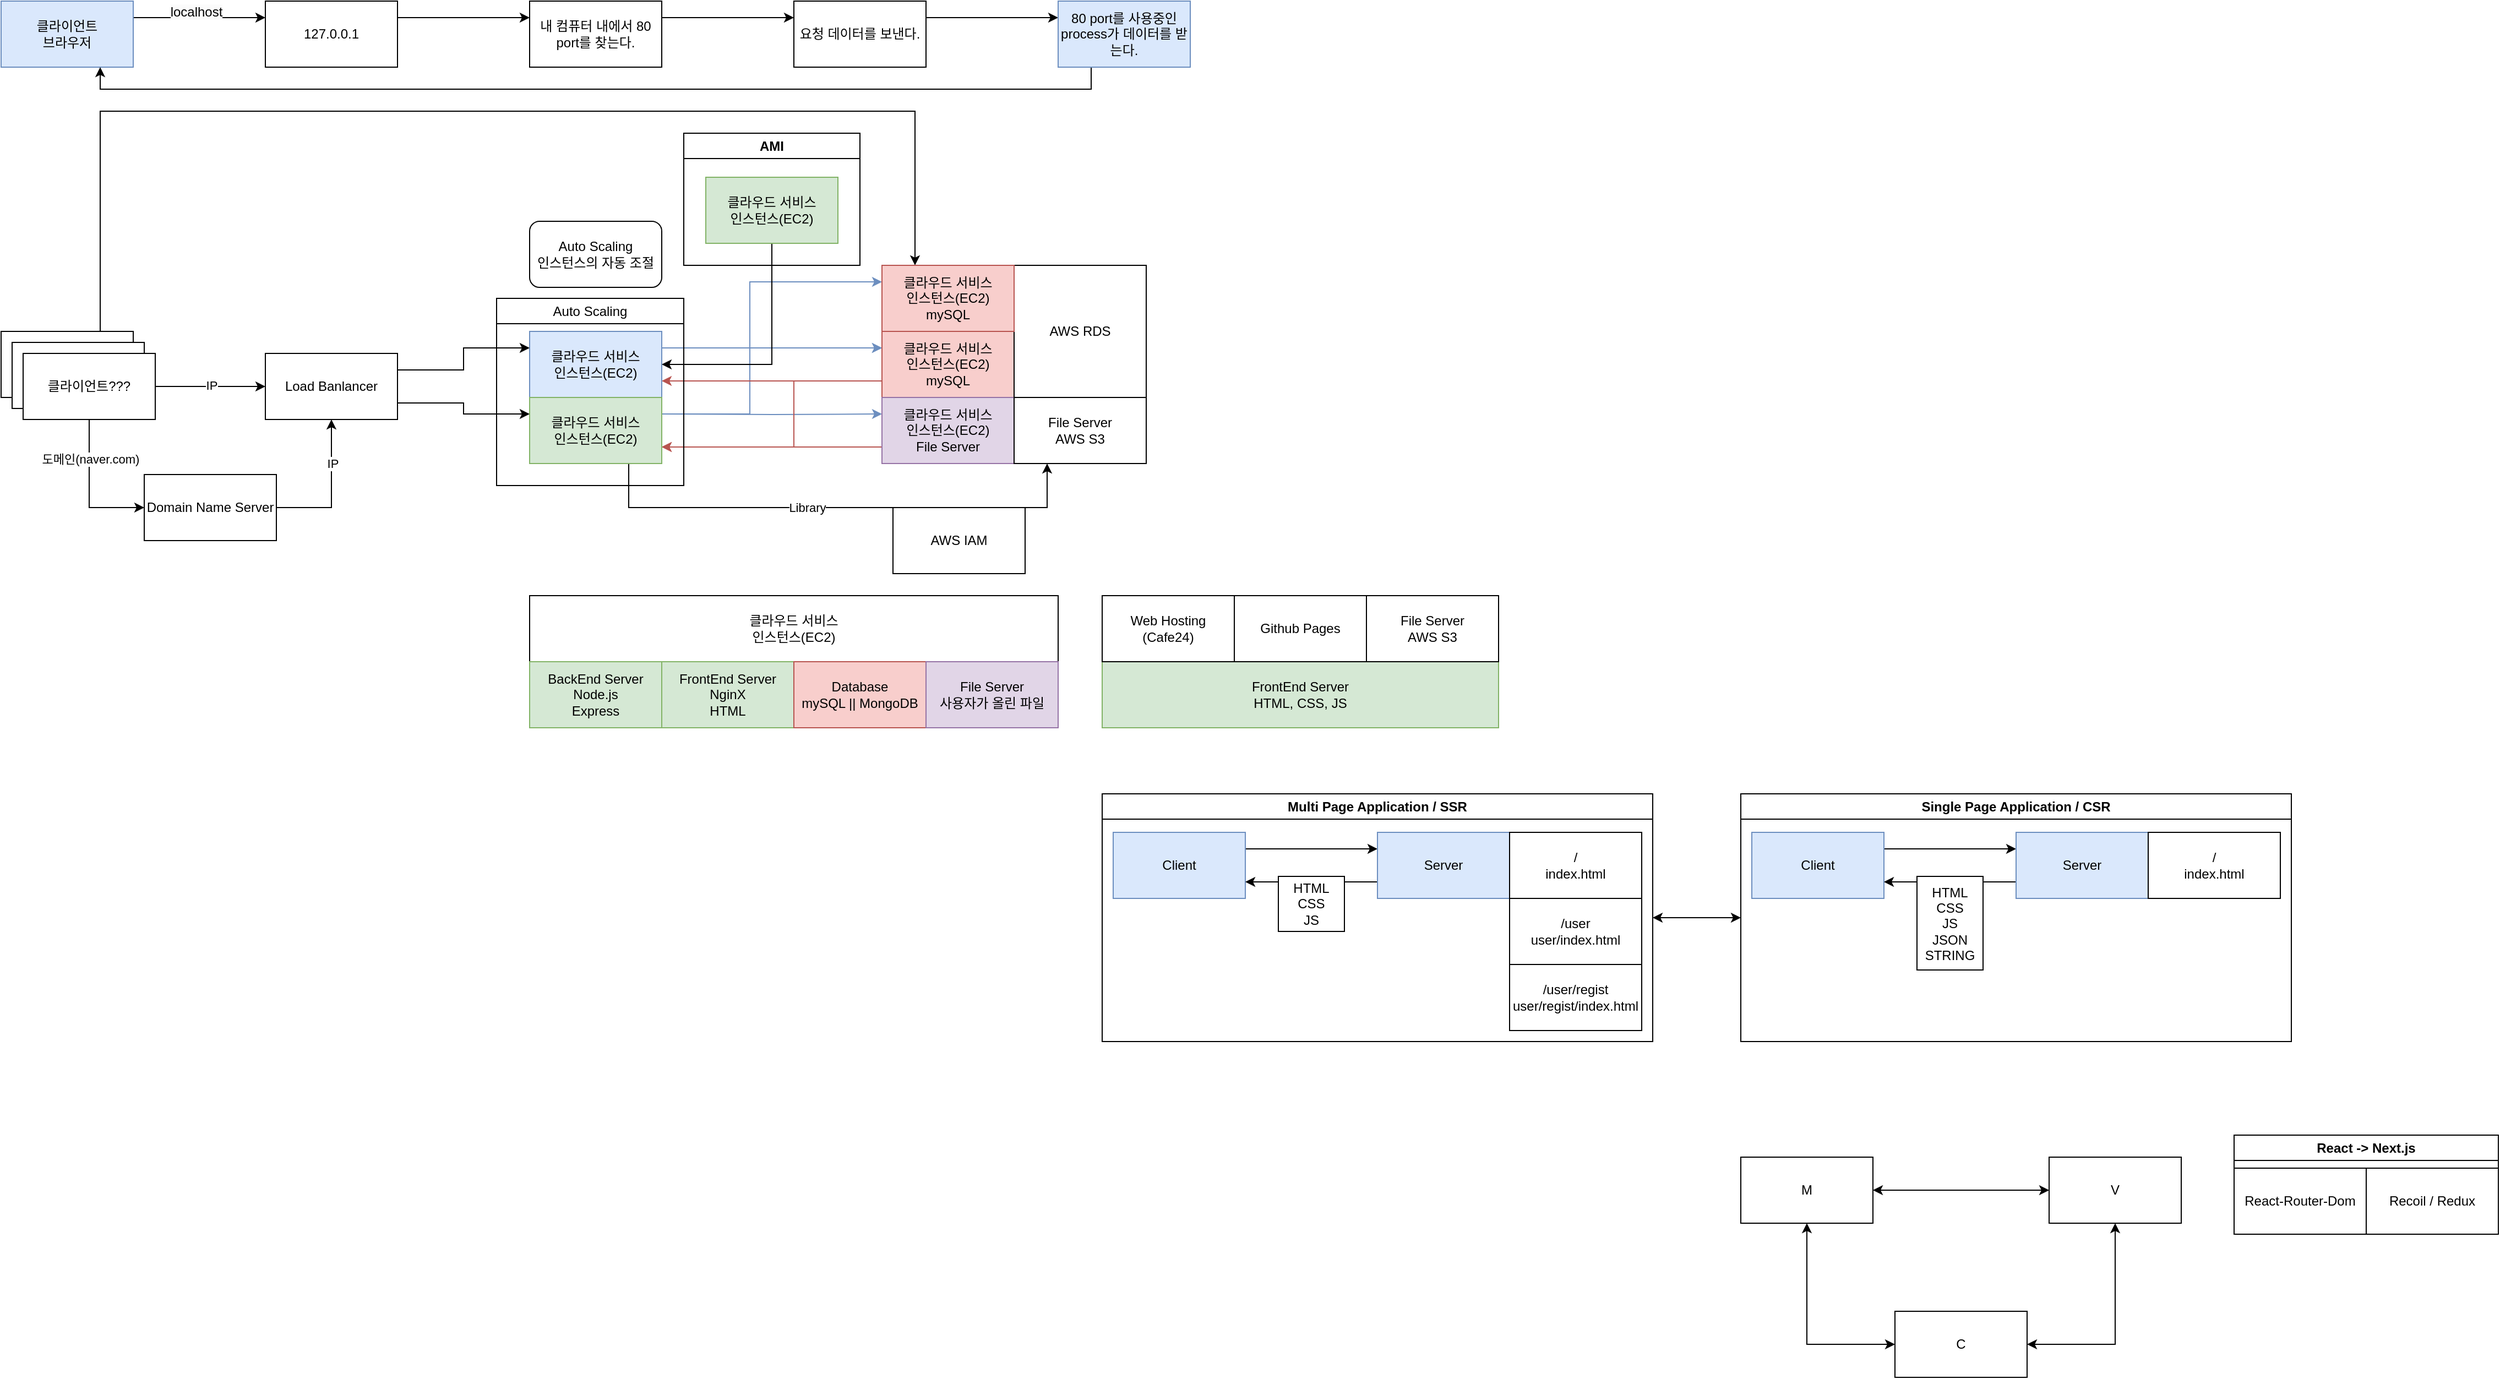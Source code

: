 <mxfile version="24.5.3" type="device">
  <diagram name="페이지-1" id="IzrHYI5sSQail3mEcHFB">
    <mxGraphModel dx="683" dy="355" grid="1" gridSize="10" guides="1" tooltips="1" connect="1" arrows="1" fold="1" page="1" pageScale="1" pageWidth="827" pageHeight="1169" math="0" shadow="0">
      <root>
        <mxCell id="0" />
        <mxCell id="1" parent="0" />
        <mxCell id="Rycm1ArM-xXLczLpoNVL-3" style="edgeStyle=orthogonalEdgeStyle;rounded=0;orthogonalLoop=1;jettySize=auto;html=1;exitX=1;exitY=0.25;exitDx=0;exitDy=0;entryX=0;entryY=0.25;entryDx=0;entryDy=0;" parent="1" source="Rycm1ArM-xXLczLpoNVL-1" target="Rycm1ArM-xXLczLpoNVL-2" edge="1">
          <mxGeometry relative="1" as="geometry" />
        </mxCell>
        <mxCell id="Rycm1ArM-xXLczLpoNVL-4" value="&lt;span style=&quot;font-size: 12px; text-wrap: wrap; background-color: rgb(251, 251, 251);&quot;&gt;l&lt;/span&gt;&lt;span style=&quot;background-color: rgb(251, 251, 251); font-size: 12px; text-wrap: wrap;&quot;&gt;ocalhost&lt;/span&gt;" style="edgeLabel;html=1;align=center;verticalAlign=middle;resizable=0;points=[];" parent="Rycm1ArM-xXLczLpoNVL-3" vertex="1" connectable="0">
          <mxGeometry x="-0.133" relative="1" as="geometry">
            <mxPoint x="5" y="-5" as="offset" />
          </mxGeometry>
        </mxCell>
        <mxCell id="Rycm1ArM-xXLczLpoNVL-1" value="&lt;div&gt;클라이언트&lt;/div&gt;브라우저" style="rounded=0;whiteSpace=wrap;html=1;fillColor=#dae8fc;strokeColor=#6c8ebf;" parent="1" vertex="1">
          <mxGeometry x="40" y="40" width="120" height="60" as="geometry" />
        </mxCell>
        <mxCell id="Rycm1ArM-xXLczLpoNVL-6" style="edgeStyle=orthogonalEdgeStyle;rounded=0;orthogonalLoop=1;jettySize=auto;html=1;exitX=1;exitY=0.25;exitDx=0;exitDy=0;entryX=0;entryY=0.25;entryDx=0;entryDy=0;" parent="1" source="Rycm1ArM-xXLczLpoNVL-2" target="Rycm1ArM-xXLczLpoNVL-5" edge="1">
          <mxGeometry relative="1" as="geometry" />
        </mxCell>
        <mxCell id="Rycm1ArM-xXLczLpoNVL-2" value="127.0.0.1" style="rounded=0;whiteSpace=wrap;html=1;" parent="1" vertex="1">
          <mxGeometry x="280" y="40" width="120" height="60" as="geometry" />
        </mxCell>
        <mxCell id="Rycm1ArM-xXLczLpoNVL-8" style="edgeStyle=orthogonalEdgeStyle;rounded=0;orthogonalLoop=1;jettySize=auto;html=1;exitX=1;exitY=0.25;exitDx=0;exitDy=0;entryX=0;entryY=0.25;entryDx=0;entryDy=0;" parent="1" source="Rycm1ArM-xXLczLpoNVL-5" target="Rycm1ArM-xXLczLpoNVL-7" edge="1">
          <mxGeometry relative="1" as="geometry" />
        </mxCell>
        <mxCell id="Rycm1ArM-xXLczLpoNVL-5" value="내 컴퓨터 내에서 80 port를 찾는다." style="rounded=0;whiteSpace=wrap;html=1;" parent="1" vertex="1">
          <mxGeometry x="520" y="40" width="120" height="60" as="geometry" />
        </mxCell>
        <mxCell id="Rycm1ArM-xXLczLpoNVL-10" style="edgeStyle=orthogonalEdgeStyle;rounded=0;orthogonalLoop=1;jettySize=auto;html=1;exitX=1;exitY=0.25;exitDx=0;exitDy=0;entryX=0;entryY=0.25;entryDx=0;entryDy=0;" parent="1" source="Rycm1ArM-xXLczLpoNVL-7" target="Rycm1ArM-xXLczLpoNVL-9" edge="1">
          <mxGeometry relative="1" as="geometry" />
        </mxCell>
        <mxCell id="Rycm1ArM-xXLczLpoNVL-7" value="요청 데이터를 보낸다." style="rounded=0;whiteSpace=wrap;html=1;" parent="1" vertex="1">
          <mxGeometry x="760" y="40" width="120" height="60" as="geometry" />
        </mxCell>
        <mxCell id="Rycm1ArM-xXLczLpoNVL-11" style="edgeStyle=orthogonalEdgeStyle;rounded=0;orthogonalLoop=1;jettySize=auto;html=1;exitX=0.25;exitY=1;exitDx=0;exitDy=0;entryX=0.75;entryY=1;entryDx=0;entryDy=0;" parent="1" source="Rycm1ArM-xXLczLpoNVL-9" target="Rycm1ArM-xXLczLpoNVL-1" edge="1">
          <mxGeometry relative="1" as="geometry" />
        </mxCell>
        <mxCell id="Rycm1ArM-xXLczLpoNVL-9" value="80 port를 사용중인 process가 데이터를 받는다." style="rounded=0;whiteSpace=wrap;html=1;fillColor=#dae8fc;strokeColor=#6c8ebf;" parent="1" vertex="1">
          <mxGeometry x="1000" y="40" width="120" height="60" as="geometry" />
        </mxCell>
        <mxCell id="Rycm1ArM-xXLczLpoNVL-156" style="edgeStyle=orthogonalEdgeStyle;rounded=0;orthogonalLoop=1;jettySize=auto;html=1;exitX=0.75;exitY=0;exitDx=0;exitDy=0;entryX=0.25;entryY=0;entryDx=0;entryDy=0;" parent="1" source="Rycm1ArM-xXLczLpoNVL-12" target="Rycm1ArM-xXLczLpoNVL-153" edge="1">
          <mxGeometry relative="1" as="geometry">
            <Array as="points">
              <mxPoint x="130" y="140" />
              <mxPoint x="870" y="140" />
            </Array>
          </mxGeometry>
        </mxCell>
        <mxCell id="Rycm1ArM-xXLczLpoNVL-12" value="&lt;div&gt;클라이언트???&lt;/div&gt;" style="rounded=0;whiteSpace=wrap;html=1;" parent="1" vertex="1">
          <mxGeometry x="40" y="340" width="120" height="60" as="geometry" />
        </mxCell>
        <mxCell id="Rycm1ArM-xXLczLpoNVL-114" style="edgeStyle=orthogonalEdgeStyle;rounded=0;orthogonalLoop=1;jettySize=auto;html=1;exitX=1;exitY=0.25;exitDx=0;exitDy=0;entryX=0;entryY=0.25;entryDx=0;entryDy=0;fillColor=#dae8fc;strokeColor=#6c8ebf;" parent="1" source="Rycm1ArM-xXLczLpoNVL-14" target="Rycm1ArM-xXLczLpoNVL-112" edge="1">
          <mxGeometry relative="1" as="geometry" />
        </mxCell>
        <mxCell id="Rycm1ArM-xXLczLpoNVL-154" style="edgeStyle=orthogonalEdgeStyle;rounded=0;orthogonalLoop=1;jettySize=auto;html=1;exitX=1;exitY=0.25;exitDx=0;exitDy=0;entryX=0;entryY=0.25;entryDx=0;entryDy=0;fillColor=#dae8fc;strokeColor=#6c8ebf;" parent="1" source="Rycm1ArM-xXLczLpoNVL-14" target="Rycm1ArM-xXLczLpoNVL-153" edge="1">
          <mxGeometry relative="1" as="geometry">
            <Array as="points">
              <mxPoint x="720" y="355" />
              <mxPoint x="720" y="295" />
            </Array>
          </mxGeometry>
        </mxCell>
        <mxCell id="Rycm1ArM-xXLczLpoNVL-14" value="클라우드 서비스&lt;div&gt;인스턴스(EC2)&lt;/div&gt;" style="rounded=0;whiteSpace=wrap;html=1;fillColor=#dae8fc;strokeColor=#6c8ebf;" parent="1" vertex="1">
          <mxGeometry x="520" y="340" width="120" height="60" as="geometry" />
        </mxCell>
        <mxCell id="Rycm1ArM-xXLczLpoNVL-91" value="Auto Scaling&lt;div&gt;인스턴스의 자동 조절&lt;/div&gt;" style="rounded=1;whiteSpace=wrap;html=1;" parent="1" vertex="1">
          <mxGeometry x="520" y="240" width="120" height="60" as="geometry" />
        </mxCell>
        <mxCell id="Rycm1ArM-xXLczLpoNVL-92" value="&lt;div&gt;클라이언트???&lt;/div&gt;" style="rounded=0;whiteSpace=wrap;html=1;" parent="1" vertex="1">
          <mxGeometry x="50" y="350" width="120" height="60" as="geometry" />
        </mxCell>
        <mxCell id="Rycm1ArM-xXLczLpoNVL-132" style="edgeStyle=orthogonalEdgeStyle;rounded=0;orthogonalLoop=1;jettySize=auto;html=1;exitX=1;exitY=0.5;exitDx=0;exitDy=0;entryX=0;entryY=0.5;entryDx=0;entryDy=0;" parent="1" source="Rycm1ArM-xXLczLpoNVL-93" target="Rycm1ArM-xXLczLpoNVL-131" edge="1">
          <mxGeometry relative="1" as="geometry" />
        </mxCell>
        <mxCell id="Rycm1ArM-xXLczLpoNVL-143" value="IP" style="edgeLabel;html=1;align=center;verticalAlign=middle;resizable=0;points=[];" parent="Rycm1ArM-xXLczLpoNVL-132" vertex="1" connectable="0">
          <mxGeometry x="0.007" y="1" relative="1" as="geometry">
            <mxPoint as="offset" />
          </mxGeometry>
        </mxCell>
        <mxCell id="Rycm1ArM-xXLczLpoNVL-141" style="edgeStyle=orthogonalEdgeStyle;rounded=0;orthogonalLoop=1;jettySize=auto;html=1;exitX=0.5;exitY=1;exitDx=0;exitDy=0;entryX=0;entryY=0.5;entryDx=0;entryDy=0;" parent="1" source="Rycm1ArM-xXLczLpoNVL-93" target="Rycm1ArM-xXLczLpoNVL-140" edge="1">
          <mxGeometry relative="1" as="geometry" />
        </mxCell>
        <mxCell id="Rycm1ArM-xXLczLpoNVL-144" value="도메인(naver.com)" style="edgeLabel;html=1;align=center;verticalAlign=middle;resizable=0;points=[];" parent="Rycm1ArM-xXLczLpoNVL-141" vertex="1" connectable="0">
          <mxGeometry x="-0.454" y="1" relative="1" as="geometry">
            <mxPoint as="offset" />
          </mxGeometry>
        </mxCell>
        <mxCell id="Rycm1ArM-xXLczLpoNVL-93" value="&lt;div&gt;클라이언트???&lt;/div&gt;" style="rounded=0;whiteSpace=wrap;html=1;" parent="1" vertex="1">
          <mxGeometry x="60" y="360" width="120" height="60" as="geometry" />
        </mxCell>
        <mxCell id="Rycm1ArM-xXLczLpoNVL-105" value="클라우드 서비스&lt;div&gt;인스턴스(EC2)&lt;/div&gt;" style="rounded=0;whiteSpace=wrap;html=1;" parent="1" vertex="1">
          <mxGeometry x="520" y="580" width="480" height="60" as="geometry" />
        </mxCell>
        <mxCell id="Rycm1ArM-xXLczLpoNVL-106" value="&lt;div&gt;BackEnd Server&lt;/div&gt;Node.js&lt;div&gt;Express&lt;/div&gt;" style="rounded=0;whiteSpace=wrap;html=1;fillColor=#d5e8d4;strokeColor=#82b366;" parent="1" vertex="1">
          <mxGeometry x="520" y="640" width="120" height="60" as="geometry" />
        </mxCell>
        <mxCell id="Rycm1ArM-xXLczLpoNVL-107" value="&lt;div&gt;FrontEnd Server&lt;/div&gt;NginX&lt;div&gt;HTML&lt;/div&gt;" style="rounded=0;whiteSpace=wrap;html=1;fillColor=#d5e8d4;strokeColor=#82b366;" parent="1" vertex="1">
          <mxGeometry x="640" y="640" width="120" height="60" as="geometry" />
        </mxCell>
        <mxCell id="Rycm1ArM-xXLczLpoNVL-108" value="Database&lt;div&gt;mySQL || MongoDB&lt;/div&gt;" style="rounded=0;whiteSpace=wrap;html=1;fillColor=#f8cecc;strokeColor=#b85450;" parent="1" vertex="1">
          <mxGeometry x="760" y="640" width="120" height="60" as="geometry" />
        </mxCell>
        <mxCell id="Rycm1ArM-xXLczLpoNVL-109" value="&lt;div&gt;File Server&lt;/div&gt;사용자가 올린 파일" style="rounded=0;whiteSpace=wrap;html=1;fillColor=#e1d5e7;strokeColor=#9673a6;" parent="1" vertex="1">
          <mxGeometry x="880" y="640" width="120" height="60" as="geometry" />
        </mxCell>
        <mxCell id="Rycm1ArM-xXLczLpoNVL-115" style="edgeStyle=orthogonalEdgeStyle;rounded=0;orthogonalLoop=1;jettySize=auto;html=1;exitX=1;exitY=0.25;exitDx=0;exitDy=0;entryX=0;entryY=0.25;entryDx=0;entryDy=0;fillColor=#dae8fc;strokeColor=#6c8ebf;" parent="1" target="Rycm1ArM-xXLczLpoNVL-112" edge="1">
          <mxGeometry relative="1" as="geometry">
            <mxPoint x="780" y="380" as="targetPoint" />
            <mxPoint x="640" y="415" as="sourcePoint" />
            <Array as="points">
              <mxPoint x="720" y="415" />
              <mxPoint x="720" y="355" />
            </Array>
          </mxGeometry>
        </mxCell>
        <mxCell id="Rycm1ArM-xXLczLpoNVL-118" style="edgeStyle=orthogonalEdgeStyle;rounded=0;orthogonalLoop=1;jettySize=auto;html=1;exitX=1;exitY=0.25;exitDx=0;exitDy=0;entryX=0;entryY=0.25;entryDx=0;entryDy=0;fillColor=#dae8fc;strokeColor=#6c8ebf;" parent="1" target="Rycm1ArM-xXLczLpoNVL-113" edge="1">
          <mxGeometry relative="1" as="geometry">
            <mxPoint x="640" y="415" as="sourcePoint" />
          </mxGeometry>
        </mxCell>
        <mxCell id="Rycm1ArM-xXLczLpoNVL-116" style="edgeStyle=orthogonalEdgeStyle;rounded=0;orthogonalLoop=1;jettySize=auto;html=1;exitX=0;exitY=0.75;exitDx=0;exitDy=0;entryX=1;entryY=0.75;entryDx=0;entryDy=0;fillColor=#f8cecc;strokeColor=#b85450;" parent="1" source="Rycm1ArM-xXLczLpoNVL-112" target="Rycm1ArM-xXLczLpoNVL-14" edge="1">
          <mxGeometry relative="1" as="geometry" />
        </mxCell>
        <mxCell id="Rycm1ArM-xXLczLpoNVL-120" style="edgeStyle=orthogonalEdgeStyle;rounded=0;orthogonalLoop=1;jettySize=auto;html=1;exitX=0;exitY=0.75;exitDx=0;exitDy=0;entryX=1;entryY=0.75;entryDx=0;entryDy=0;fillColor=#f8cecc;strokeColor=#b85450;" parent="1" source="Rycm1ArM-xXLczLpoNVL-112" edge="1">
          <mxGeometry relative="1" as="geometry">
            <mxPoint x="640" y="445" as="targetPoint" />
            <Array as="points">
              <mxPoint x="760" y="385" />
              <mxPoint x="760" y="445" />
            </Array>
          </mxGeometry>
        </mxCell>
        <mxCell id="Rycm1ArM-xXLczLpoNVL-112" value="클라우드 서비스&lt;div&gt;인스턴스(EC2)&lt;/div&gt;&lt;div&gt;mySQL&lt;/div&gt;" style="rounded=0;whiteSpace=wrap;html=1;fillColor=#f8cecc;strokeColor=#b85450;" parent="1" vertex="1">
          <mxGeometry x="840" y="340" width="120" height="60" as="geometry" />
        </mxCell>
        <mxCell id="Rycm1ArM-xXLczLpoNVL-117" style="edgeStyle=orthogonalEdgeStyle;rounded=0;orthogonalLoop=1;jettySize=auto;html=1;exitX=0;exitY=0.75;exitDx=0;exitDy=0;entryX=1;entryY=0.75;entryDx=0;entryDy=0;fillColor=#f8cecc;strokeColor=#b85450;" parent="1" source="Rycm1ArM-xXLczLpoNVL-113" edge="1">
          <mxGeometry relative="1" as="geometry">
            <mxPoint x="640" y="445" as="targetPoint" />
          </mxGeometry>
        </mxCell>
        <mxCell id="Rycm1ArM-xXLczLpoNVL-113" value="클라우드 서비스&lt;div&gt;인스턴스(EC2)&lt;/div&gt;&lt;div&gt;File Server&lt;/div&gt;" style="rounded=0;whiteSpace=wrap;html=1;fillColor=#e1d5e7;strokeColor=#9673a6;" parent="1" vertex="1">
          <mxGeometry x="840" y="400" width="120" height="60" as="geometry" />
        </mxCell>
        <mxCell id="Rycm1ArM-xXLczLpoNVL-122" style="edgeStyle=orthogonalEdgeStyle;rounded=0;orthogonalLoop=1;jettySize=auto;html=1;exitX=0.5;exitY=1;exitDx=0;exitDy=0;entryX=1;entryY=0.5;entryDx=0;entryDy=0;" parent="1" source="Rycm1ArM-xXLczLpoNVL-121" target="Rycm1ArM-xXLczLpoNVL-14" edge="1">
          <mxGeometry relative="1" as="geometry" />
        </mxCell>
        <mxCell id="Rycm1ArM-xXLczLpoNVL-150" style="edgeStyle=orthogonalEdgeStyle;rounded=0;orthogonalLoop=1;jettySize=auto;html=1;exitX=0.75;exitY=1;exitDx=0;exitDy=0;entryX=0.25;entryY=1;entryDx=0;entryDy=0;" parent="1" source="Rycm1ArM-xXLczLpoNVL-126" target="Rycm1ArM-xXLczLpoNVL-148" edge="1">
          <mxGeometry relative="1" as="geometry">
            <Array as="points">
              <mxPoint x="610" y="500" />
              <mxPoint x="990" y="500" />
            </Array>
          </mxGeometry>
        </mxCell>
        <mxCell id="Rycm1ArM-xXLczLpoNVL-151" value="Library" style="edgeLabel;html=1;align=center;verticalAlign=middle;resizable=0;points=[];" parent="Rycm1ArM-xXLczLpoNVL-150" vertex="1" connectable="0">
          <mxGeometry x="-0.122" relative="1" as="geometry">
            <mxPoint as="offset" />
          </mxGeometry>
        </mxCell>
        <mxCell id="Rycm1ArM-xXLczLpoNVL-126" value="클라우드 서비스&lt;div&gt;인스턴스(EC2)&lt;/div&gt;" style="rounded=0;whiteSpace=wrap;html=1;fillColor=#d5e8d4;strokeColor=#82b366;" parent="1" vertex="1">
          <mxGeometry x="520" y="400" width="120" height="60" as="geometry" />
        </mxCell>
        <mxCell id="Rycm1ArM-xXLczLpoNVL-133" style="edgeStyle=orthogonalEdgeStyle;rounded=0;orthogonalLoop=1;jettySize=auto;html=1;exitX=1;exitY=0.25;exitDx=0;exitDy=0;entryX=0;entryY=0.25;entryDx=0;entryDy=0;" parent="1" source="Rycm1ArM-xXLczLpoNVL-131" target="Rycm1ArM-xXLczLpoNVL-14" edge="1">
          <mxGeometry relative="1" as="geometry" />
        </mxCell>
        <mxCell id="Rycm1ArM-xXLczLpoNVL-134" style="edgeStyle=orthogonalEdgeStyle;rounded=0;orthogonalLoop=1;jettySize=auto;html=1;exitX=1;exitY=0.75;exitDx=0;exitDy=0;entryX=0;entryY=0.25;entryDx=0;entryDy=0;" parent="1" source="Rycm1ArM-xXLczLpoNVL-131" target="Rycm1ArM-xXLczLpoNVL-126" edge="1">
          <mxGeometry relative="1" as="geometry" />
        </mxCell>
        <mxCell id="Rycm1ArM-xXLczLpoNVL-131" value="Load Banlancer" style="rounded=0;whiteSpace=wrap;html=1;" parent="1" vertex="1">
          <mxGeometry x="280" y="360" width="120" height="60" as="geometry" />
        </mxCell>
        <mxCell id="Rycm1ArM-xXLczLpoNVL-135" value="AMI" style="swimlane;whiteSpace=wrap;html=1;" parent="1" vertex="1">
          <mxGeometry x="660" y="160" width="160" height="120" as="geometry" />
        </mxCell>
        <mxCell id="Rycm1ArM-xXLczLpoNVL-121" value="클라우드 서비스&lt;div&gt;인스턴스(EC2)&lt;/div&gt;" style="rounded=0;whiteSpace=wrap;html=1;fillColor=#d5e8d4;strokeColor=#82b366;" parent="Rycm1ArM-xXLczLpoNVL-135" vertex="1">
          <mxGeometry x="20" y="40" width="120" height="60" as="geometry" />
        </mxCell>
        <mxCell id="Rycm1ArM-xXLczLpoNVL-136" value="&lt;span style=&quot;font-weight: 400;&quot;&gt;Auto Scaling&lt;/span&gt;" style="swimlane;whiteSpace=wrap;html=1;" parent="1" vertex="1">
          <mxGeometry x="490" y="310" width="170" height="170" as="geometry" />
        </mxCell>
        <mxCell id="Rycm1ArM-xXLczLpoNVL-137" value="&lt;div&gt;FrontEnd Server&lt;/div&gt;&lt;div&gt;&lt;span style=&quot;background-color: initial;&quot;&gt;HTML, CSS, JS&lt;/span&gt;&lt;/div&gt;" style="rounded=0;whiteSpace=wrap;html=1;fillColor=#d5e8d4;strokeColor=#82b366;" parent="1" vertex="1">
          <mxGeometry x="1040" y="640" width="360" height="60" as="geometry" />
        </mxCell>
        <mxCell id="Rycm1ArM-xXLczLpoNVL-138" value="Web Hosting&lt;div&gt;(Cafe24)&lt;/div&gt;" style="rounded=0;whiteSpace=wrap;html=1;" parent="1" vertex="1">
          <mxGeometry x="1040" y="580" width="120" height="60" as="geometry" />
        </mxCell>
        <mxCell id="Rycm1ArM-xXLczLpoNVL-139" value="Github Pages" style="rounded=0;whiteSpace=wrap;html=1;" parent="1" vertex="1">
          <mxGeometry x="1160" y="580" width="120" height="60" as="geometry" />
        </mxCell>
        <mxCell id="Rycm1ArM-xXLczLpoNVL-142" style="edgeStyle=orthogonalEdgeStyle;rounded=0;orthogonalLoop=1;jettySize=auto;html=1;exitX=1;exitY=0.5;exitDx=0;exitDy=0;entryX=0.5;entryY=1;entryDx=0;entryDy=0;" parent="1" source="Rycm1ArM-xXLczLpoNVL-140" target="Rycm1ArM-xXLczLpoNVL-131" edge="1">
          <mxGeometry relative="1" as="geometry" />
        </mxCell>
        <mxCell id="Rycm1ArM-xXLczLpoNVL-145" value="IP" style="edgeLabel;html=1;align=center;verticalAlign=middle;resizable=0;points=[];" parent="Rycm1ArM-xXLczLpoNVL-142" vertex="1" connectable="0">
          <mxGeometry x="0.396" y="-1" relative="1" as="geometry">
            <mxPoint as="offset" />
          </mxGeometry>
        </mxCell>
        <mxCell id="Rycm1ArM-xXLczLpoNVL-140" value="Domain Name Server" style="rounded=0;whiteSpace=wrap;html=1;" parent="1" vertex="1">
          <mxGeometry x="170" y="470" width="120" height="60" as="geometry" />
        </mxCell>
        <mxCell id="Rycm1ArM-xXLczLpoNVL-147" value="&lt;div&gt;File Server&lt;/div&gt;AWS S3" style="rounded=0;whiteSpace=wrap;html=1;" parent="1" vertex="1">
          <mxGeometry x="1280" y="580" width="120" height="60" as="geometry" />
        </mxCell>
        <mxCell id="Rycm1ArM-xXLczLpoNVL-148" value="&lt;div&gt;File Server&lt;/div&gt;AWS S3" style="rounded=0;whiteSpace=wrap;html=1;" parent="1" vertex="1">
          <mxGeometry x="960" y="400" width="120" height="60" as="geometry" />
        </mxCell>
        <mxCell id="Rycm1ArM-xXLczLpoNVL-149" value="AWS IAM&lt;div&gt;&lt;/div&gt;" style="rounded=0;whiteSpace=wrap;html=1;" parent="1" vertex="1">
          <mxGeometry x="850" y="500" width="120" height="60" as="geometry" />
        </mxCell>
        <mxCell id="Rycm1ArM-xXLczLpoNVL-152" value="AWS RDS&lt;div&gt;&lt;/div&gt;" style="rounded=0;whiteSpace=wrap;html=1;" parent="1" vertex="1">
          <mxGeometry x="960" y="280" width="120" height="120" as="geometry" />
        </mxCell>
        <mxCell id="Rycm1ArM-xXLczLpoNVL-153" value="클라우드 서비스&lt;div&gt;인스턴스(EC2)&lt;/div&gt;&lt;div&gt;mySQL&lt;/div&gt;" style="rounded=0;whiteSpace=wrap;html=1;fillColor=#f8cecc;strokeColor=#b85450;" parent="1" vertex="1">
          <mxGeometry x="840" y="280" width="120" height="60" as="geometry" />
        </mxCell>
        <mxCell id="7mZc4R3cef0BvchUnZnr-21" style="edgeStyle=orthogonalEdgeStyle;rounded=0;orthogonalLoop=1;jettySize=auto;html=1;exitX=1;exitY=0.5;exitDx=0;exitDy=0;entryX=0;entryY=0.5;entryDx=0;entryDy=0;startArrow=classic;startFill=1;" edge="1" parent="1" source="7mZc4R3cef0BvchUnZnr-11" target="7mZc4R3cef0BvchUnZnr-12">
          <mxGeometry relative="1" as="geometry" />
        </mxCell>
        <mxCell id="7mZc4R3cef0BvchUnZnr-11" value="Multi Page Application / SSR" style="swimlane;whiteSpace=wrap;html=1;" vertex="1" parent="1">
          <mxGeometry x="1040" y="760" width="500" height="225" as="geometry" />
        </mxCell>
        <mxCell id="7mZc4R3cef0BvchUnZnr-3" style="edgeStyle=orthogonalEdgeStyle;rounded=0;orthogonalLoop=1;jettySize=auto;html=1;exitX=1;exitY=0.25;exitDx=0;exitDy=0;entryX=0;entryY=0.25;entryDx=0;entryDy=0;" edge="1" parent="7mZc4R3cef0BvchUnZnr-11" source="7mZc4R3cef0BvchUnZnr-1" target="7mZc4R3cef0BvchUnZnr-2">
          <mxGeometry relative="1" as="geometry" />
        </mxCell>
        <mxCell id="7mZc4R3cef0BvchUnZnr-1" value="Client" style="rounded=0;whiteSpace=wrap;html=1;fillColor=#dae8fc;strokeColor=#6c8ebf;" vertex="1" parent="7mZc4R3cef0BvchUnZnr-11">
          <mxGeometry x="10" y="35" width="120" height="60" as="geometry" />
        </mxCell>
        <mxCell id="7mZc4R3cef0BvchUnZnr-4" style="edgeStyle=orthogonalEdgeStyle;rounded=0;orthogonalLoop=1;jettySize=auto;html=1;exitX=0;exitY=0.75;exitDx=0;exitDy=0;entryX=1;entryY=0.75;entryDx=0;entryDy=0;" edge="1" parent="7mZc4R3cef0BvchUnZnr-11" source="7mZc4R3cef0BvchUnZnr-2" target="7mZc4R3cef0BvchUnZnr-1">
          <mxGeometry relative="1" as="geometry" />
        </mxCell>
        <mxCell id="7mZc4R3cef0BvchUnZnr-2" value="Server" style="rounded=0;whiteSpace=wrap;html=1;fillColor=#dae8fc;strokeColor=#6c8ebf;" vertex="1" parent="7mZc4R3cef0BvchUnZnr-11">
          <mxGeometry x="250" y="35" width="120" height="60" as="geometry" />
        </mxCell>
        <mxCell id="7mZc4R3cef0BvchUnZnr-5" value="HTML&lt;div&gt;CSS&lt;/div&gt;&lt;div&gt;JS&lt;/div&gt;" style="rounded=0;whiteSpace=wrap;html=1;" vertex="1" parent="7mZc4R3cef0BvchUnZnr-11">
          <mxGeometry x="160" y="75" width="60" height="50" as="geometry" />
        </mxCell>
        <mxCell id="7mZc4R3cef0BvchUnZnr-7" value="/&lt;div&gt;index.html&lt;/div&gt;" style="rounded=0;whiteSpace=wrap;html=1;" vertex="1" parent="7mZc4R3cef0BvchUnZnr-11">
          <mxGeometry x="370" y="35" width="120" height="60" as="geometry" />
        </mxCell>
        <mxCell id="7mZc4R3cef0BvchUnZnr-8" value="/user&lt;div&gt;user/index.html&lt;/div&gt;" style="rounded=0;whiteSpace=wrap;html=1;" vertex="1" parent="7mZc4R3cef0BvchUnZnr-11">
          <mxGeometry x="370" y="95" width="120" height="60" as="geometry" />
        </mxCell>
        <mxCell id="7mZc4R3cef0BvchUnZnr-9" value="/user/regist&lt;div&gt;user/regist/index.html&lt;/div&gt;" style="rounded=0;whiteSpace=wrap;html=1;" vertex="1" parent="7mZc4R3cef0BvchUnZnr-11">
          <mxGeometry x="370" y="155" width="120" height="60" as="geometry" />
        </mxCell>
        <mxCell id="7mZc4R3cef0BvchUnZnr-12" value="Single Page Application / CSR" style="swimlane;whiteSpace=wrap;html=1;" vertex="1" parent="1">
          <mxGeometry x="1620" y="760" width="500" height="225" as="geometry" />
        </mxCell>
        <mxCell id="7mZc4R3cef0BvchUnZnr-13" style="edgeStyle=orthogonalEdgeStyle;rounded=0;orthogonalLoop=1;jettySize=auto;html=1;exitX=1;exitY=0.25;exitDx=0;exitDy=0;entryX=0;entryY=0.25;entryDx=0;entryDy=0;" edge="1" parent="7mZc4R3cef0BvchUnZnr-12" source="7mZc4R3cef0BvchUnZnr-14" target="7mZc4R3cef0BvchUnZnr-16">
          <mxGeometry relative="1" as="geometry" />
        </mxCell>
        <mxCell id="7mZc4R3cef0BvchUnZnr-14" value="Client" style="rounded=0;whiteSpace=wrap;html=1;fillColor=#dae8fc;strokeColor=#6c8ebf;" vertex="1" parent="7mZc4R3cef0BvchUnZnr-12">
          <mxGeometry x="10" y="35" width="120" height="60" as="geometry" />
        </mxCell>
        <mxCell id="7mZc4R3cef0BvchUnZnr-15" style="edgeStyle=orthogonalEdgeStyle;rounded=0;orthogonalLoop=1;jettySize=auto;html=1;exitX=0;exitY=0.75;exitDx=0;exitDy=0;entryX=1;entryY=0.75;entryDx=0;entryDy=0;" edge="1" parent="7mZc4R3cef0BvchUnZnr-12" source="7mZc4R3cef0BvchUnZnr-16" target="7mZc4R3cef0BvchUnZnr-14">
          <mxGeometry relative="1" as="geometry" />
        </mxCell>
        <mxCell id="7mZc4R3cef0BvchUnZnr-16" value="Server" style="rounded=0;whiteSpace=wrap;html=1;fillColor=#dae8fc;strokeColor=#6c8ebf;" vertex="1" parent="7mZc4R3cef0BvchUnZnr-12">
          <mxGeometry x="250" y="35" width="120" height="60" as="geometry" />
        </mxCell>
        <mxCell id="7mZc4R3cef0BvchUnZnr-17" value="HTML&lt;div&gt;CSS&lt;/div&gt;&lt;div&gt;JS&lt;/div&gt;&lt;div&gt;JSON&lt;/div&gt;&lt;div&gt;STRING&lt;/div&gt;" style="rounded=0;whiteSpace=wrap;html=1;" vertex="1" parent="7mZc4R3cef0BvchUnZnr-12">
          <mxGeometry x="160" y="75" width="60" height="85" as="geometry" />
        </mxCell>
        <mxCell id="7mZc4R3cef0BvchUnZnr-18" value="/&lt;div&gt;index.html&lt;/div&gt;" style="rounded=0;whiteSpace=wrap;html=1;" vertex="1" parent="7mZc4R3cef0BvchUnZnr-12">
          <mxGeometry x="370" y="35" width="120" height="60" as="geometry" />
        </mxCell>
        <mxCell id="7mZc4R3cef0BvchUnZnr-25" style="edgeStyle=orthogonalEdgeStyle;rounded=0;orthogonalLoop=1;jettySize=auto;html=1;exitX=1;exitY=0.5;exitDx=0;exitDy=0;entryX=0;entryY=0.5;entryDx=0;entryDy=0;startArrow=classic;startFill=1;" edge="1" parent="1" source="7mZc4R3cef0BvchUnZnr-22" target="7mZc4R3cef0BvchUnZnr-23">
          <mxGeometry relative="1" as="geometry" />
        </mxCell>
        <mxCell id="7mZc4R3cef0BvchUnZnr-22" value="M" style="rounded=0;whiteSpace=wrap;html=1;" vertex="1" parent="1">
          <mxGeometry x="1620" y="1090" width="120" height="60" as="geometry" />
        </mxCell>
        <mxCell id="7mZc4R3cef0BvchUnZnr-26" style="edgeStyle=orthogonalEdgeStyle;rounded=0;orthogonalLoop=1;jettySize=auto;html=1;exitX=0.5;exitY=1;exitDx=0;exitDy=0;entryX=1;entryY=0.5;entryDx=0;entryDy=0;startArrow=classic;startFill=1;" edge="1" parent="1" source="7mZc4R3cef0BvchUnZnr-23" target="7mZc4R3cef0BvchUnZnr-24">
          <mxGeometry relative="1" as="geometry" />
        </mxCell>
        <mxCell id="7mZc4R3cef0BvchUnZnr-23" value="V" style="rounded=0;whiteSpace=wrap;html=1;" vertex="1" parent="1">
          <mxGeometry x="1900" y="1090" width="120" height="60" as="geometry" />
        </mxCell>
        <mxCell id="7mZc4R3cef0BvchUnZnr-27" style="edgeStyle=orthogonalEdgeStyle;rounded=0;orthogonalLoop=1;jettySize=auto;html=1;exitX=0;exitY=0.5;exitDx=0;exitDy=0;entryX=0.5;entryY=1;entryDx=0;entryDy=0;startArrow=classic;startFill=1;" edge="1" parent="1" source="7mZc4R3cef0BvchUnZnr-24" target="7mZc4R3cef0BvchUnZnr-22">
          <mxGeometry relative="1" as="geometry" />
        </mxCell>
        <mxCell id="7mZc4R3cef0BvchUnZnr-24" value="C" style="rounded=0;whiteSpace=wrap;html=1;" vertex="1" parent="1">
          <mxGeometry x="1760" y="1230" width="120" height="60" as="geometry" />
        </mxCell>
        <mxCell id="7mZc4R3cef0BvchUnZnr-28" value="React -&amp;gt; Next.js" style="swimlane;whiteSpace=wrap;html=1;" vertex="1" parent="1">
          <mxGeometry x="2068" y="1070" width="240" height="90" as="geometry" />
        </mxCell>
        <mxCell id="7mZc4R3cef0BvchUnZnr-29" value="React-Router-Dom" style="rounded=0;whiteSpace=wrap;html=1;" vertex="1" parent="7mZc4R3cef0BvchUnZnr-28">
          <mxGeometry y="30" width="120" height="60" as="geometry" />
        </mxCell>
        <mxCell id="7mZc4R3cef0BvchUnZnr-30" value="Recoil / Redux" style="rounded=0;whiteSpace=wrap;html=1;" vertex="1" parent="7mZc4R3cef0BvchUnZnr-28">
          <mxGeometry x="120" y="30" width="120" height="60" as="geometry" />
        </mxCell>
      </root>
    </mxGraphModel>
  </diagram>
</mxfile>
